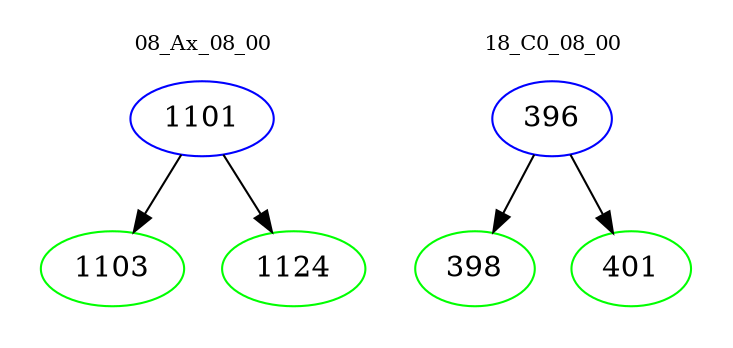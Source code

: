 digraph{
subgraph cluster_0 {
color = white
label = "08_Ax_08_00";
fontsize=10;
T0_1101 [label="1101", color="blue"]
T0_1101 -> T0_1103 [color="black"]
T0_1103 [label="1103", color="green"]
T0_1101 -> T0_1124 [color="black"]
T0_1124 [label="1124", color="green"]
}
subgraph cluster_1 {
color = white
label = "18_C0_08_00";
fontsize=10;
T1_396 [label="396", color="blue"]
T1_396 -> T1_398 [color="black"]
T1_398 [label="398", color="green"]
T1_396 -> T1_401 [color="black"]
T1_401 [label="401", color="green"]
}
}
